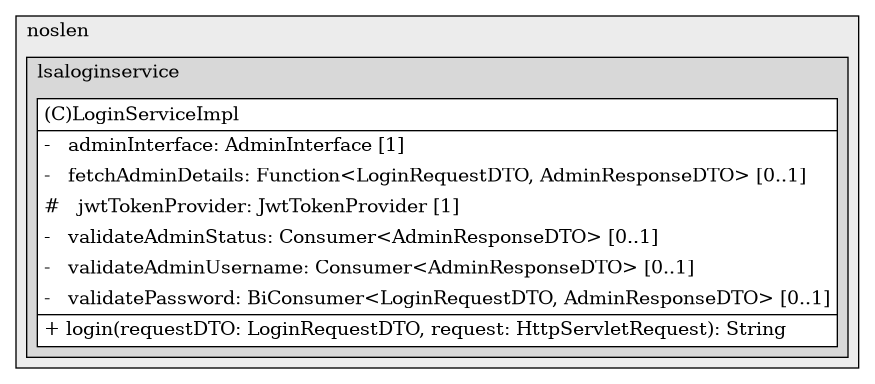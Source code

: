 @startuml

/' diagram meta data start
config=StructureConfiguration;
{
  "projectClassification": {
    "searchMode": "OpenProject", // OpenProject, AllProjects
    "includedProjects": "",
    "pathEndKeywords": "*.impl",
    "isClientPath": "",
    "isClientName": "",
    "isTestPath": "",
    "isTestName": "",
    "isMappingPath": "",
    "isMappingName": "",
    "isDataAccessPath": "",
    "isDataAccessName": "",
    "isDataStructurePath": "",
    "isDataStructureName": "",
    "isInterfaceStructuresPath": "",
    "isInterfaceStructuresName": "",
    "isEntryPointPath": "",
    "isEntryPointName": "",
    "treatFinalFieldsAsMandatory": false
  },
  "graphRestriction": {
    "classPackageExcludeFilter": "",
    "classPackageIncludeFilter": "com.noslen.lsaadminservice",
    "classNameExcludeFilter": "",
    "classNameIncludeFilter": "",
    "methodNameExcludeFilter": "",
    "methodNameIncludeFilter": "",
    "removeByInheritance": "", // inheritance/annotation based filtering is done in a second step
    "removeByAnnotation": "",
    "removeByClassPackage": "", // cleanup the graph after inheritance/annotation based filtering is done
    "removeByClassName": "",
    "cutMappings": false,
    "cutEnum": true,
    "cutTests": true,
    "cutClient": true,
    "cutDataAccess": false,
    "cutInterfaceStructures": false,
    "cutDataStructures": false,
    "cutGetterAndSetter": true,
    "cutConstructors": true
  },
  "graphTraversal": {
    "forwardDepth": 3,
    "backwardDepth": 3,
    "classPackageExcludeFilter": "",
    "classPackageIncludeFilter": "",
    "classNameExcludeFilter": "",
    "classNameIncludeFilter": "",
    "methodNameExcludeFilter": "",
    "methodNameIncludeFilter": "",
    "hideMappings": false,
    "hideDataStructures": false,
    "hidePrivateMethods": true,
    "hideInterfaceCalls": true, // indirection: implementation -> interface (is hidden) -> implementation
    "onlyShowApplicationEntryPoints": false, // root node is included
    "useMethodCallsForStructureDiagram": "ForwardOnly" // ForwardOnly, BothDirections, No
  },
  "details": {
    "aggregation": "GroupByClass", // ByClass, GroupByClass, None
    "showClassGenericTypes": true,
    "showMethods": true,
    "showMethodParameterNames": true,
    "showMethodParameterTypes": true,
    "showMethodReturnType": true,
    "showPackageLevels": 2,
    "showDetailedClassStructure": true
  },
  "rootClass": "com.noslen.lsaloginservice.service.serviceImpl.LoginServiceImpl",
  "extensionCallbackMethod": "" // qualified.class.name#methodName - signature: public static String method(String)
}
diagram meta data end '/



digraph g {
    rankdir="TB"
    splines=polyline
    

'nodes 
subgraph cluster_1039716861 { 
   	label=noslen
	labeljust=l
	fillcolor="#ececec"
	style=filled
   
   subgraph cluster_1816862213 { 
   	label=lsaloginservice
	labeljust=l
	fillcolor="#d8d8d8"
	style=filled
   
   LoginServiceImpl575064790[
	label=<<TABLE BORDER="1" CELLBORDER="0" CELLPADDING="4" CELLSPACING="0">
<TR><TD ALIGN="LEFT" >(C)LoginServiceImpl</TD></TR>
<HR/>
<TR><TD ALIGN="LEFT" >-   adminInterface: AdminInterface [1]</TD></TR>
<TR><TD ALIGN="LEFT" >-   fetchAdminDetails: Function&lt;LoginRequestDTO, AdminResponseDTO&gt; [0..1]</TD></TR>
<TR><TD ALIGN="LEFT" >#   jwtTokenProvider: JwtTokenProvider [1]</TD></TR>
<TR><TD ALIGN="LEFT" >-   validateAdminStatus: Consumer&lt;AdminResponseDTO&gt; [0..1]</TD></TR>
<TR><TD ALIGN="LEFT" >-   validateAdminUsername: Consumer&lt;AdminResponseDTO&gt; [0..1]</TD></TR>
<TR><TD ALIGN="LEFT" >-   validatePassword: BiConsumer&lt;LoginRequestDTO, AdminResponseDTO&gt; [0..1]</TD></TR>
<HR/>
<TR><TD ALIGN="LEFT" >+ login(requestDTO: LoginRequestDTO, request: HttpServletRequest): String</TD></TR>
</TABLE>>
	style=filled
	margin=0
	shape=plaintext
	fillcolor="#FFFFFF"
];
} 
} 

'edges    

    
}
@enduml